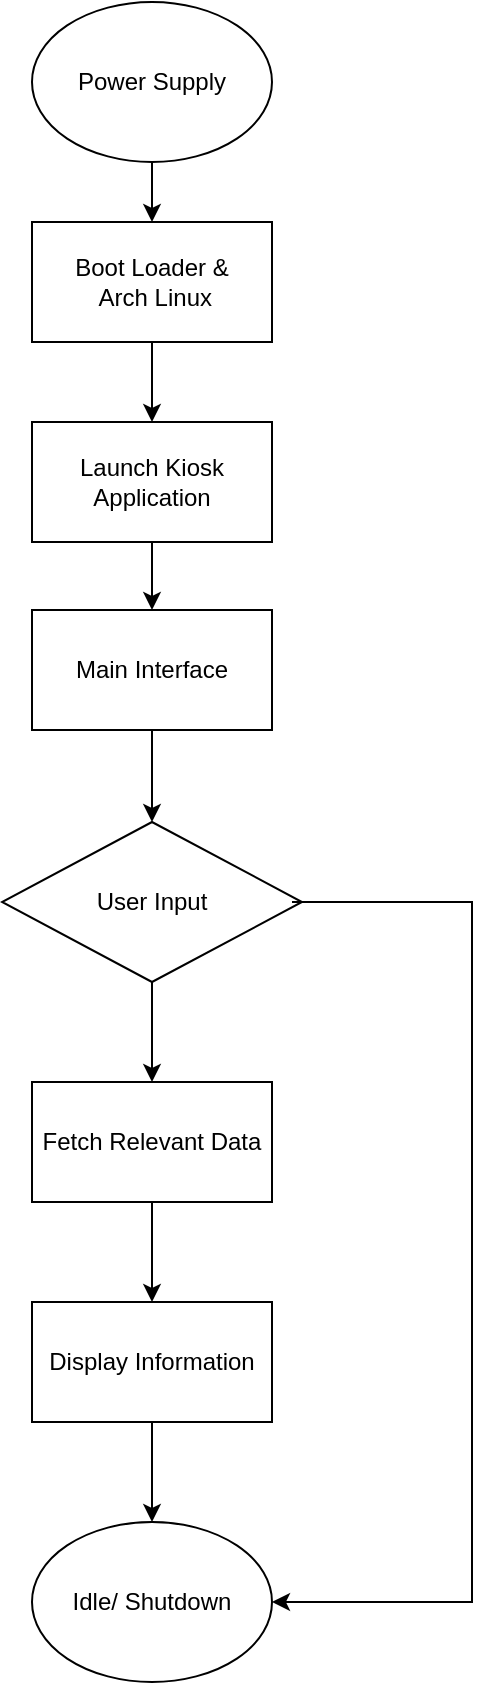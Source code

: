 <mxfile compressed="true" version="26.2.12"><diagram name="Page-1" id="eG5tvo9UgwHiR6DEYF9L"><mxGraphModel dx="526" dy="950" grid="1" gridSize="10" guides="1" tooltips="1" connect="1" arrows="1" fold="1" page="1" pageScale="1" pageWidth="583" pageHeight="827" math="0" shadow="0"><root><mxCell id="0"/><mxCell id="1" parent="0"/><mxCell id="c32ZY7MYhhRMc4Ojms5w-1" value="Power Supply" style="ellipse;whiteSpace=wrap;html=1;align=center;" parent="1" vertex="1"><mxGeometry x="220" y="50" width="120" height="80" as="geometry"/></mxCell><mxCell id="c32ZY7MYhhRMc4Ojms5w-4" value="&lt;div&gt;Boot Loader &amp;amp;&lt;/div&gt;&lt;div&gt;&amp;nbsp;Arch Linux&lt;/div&gt;" style="rounded=0;whiteSpace=wrap;html=1;" parent="1" vertex="1"><mxGeometry x="220" y="160" width="120" height="60" as="geometry"/></mxCell><mxCell id="c32ZY7MYhhRMc4Ojms5w-5" value="Launch Kiosk Application" style="rounded=0;whiteSpace=wrap;html=1;" parent="1" vertex="1"><mxGeometry x="220" y="260" width="120" height="60" as="geometry"/></mxCell><mxCell id="c32ZY7MYhhRMc4Ojms5w-6" value="Main Interface" style="rounded=0;whiteSpace=wrap;html=1;" parent="1" vertex="1"><mxGeometry x="220" y="354" width="120" height="60" as="geometry"/></mxCell><mxCell id="c32ZY7MYhhRMc4Ojms5w-7" value="User Input " style="rhombus;whiteSpace=wrap;html=1;" parent="1" vertex="1"><mxGeometry x="205" y="460" width="150" height="80" as="geometry"/></mxCell><mxCell id="uDsx8CJwIFzQs6q5QMoa-10" style="edgeStyle=orthogonalEdgeStyle;rounded=0;orthogonalLoop=1;jettySize=auto;html=1;exitX=0.5;exitY=1;exitDx=0;exitDy=0;entryX=0.5;entryY=0;entryDx=0;entryDy=0;" edge="1" parent="1" source="c32ZY7MYhhRMc4Ojms5w-8" target="uDsx8CJwIFzQs6q5QMoa-1"><mxGeometry relative="1" as="geometry"/></mxCell><mxCell id="c32ZY7MYhhRMc4Ojms5w-8" value="Fetch Relevant Data" style="rounded=0;whiteSpace=wrap;html=1;" parent="1" vertex="1"><mxGeometry x="220" y="590" width="120" height="60" as="geometry"/></mxCell><mxCell id="uDsx8CJwIFzQs6q5QMoa-11" style="edgeStyle=orthogonalEdgeStyle;rounded=0;orthogonalLoop=1;jettySize=auto;html=1;exitX=0.5;exitY=1;exitDx=0;exitDy=0;entryX=0.5;entryY=0;entryDx=0;entryDy=0;" edge="1" parent="1" source="uDsx8CJwIFzQs6q5QMoa-1" target="uDsx8CJwIFzQs6q5QMoa-2"><mxGeometry relative="1" as="geometry"/></mxCell><mxCell id="uDsx8CJwIFzQs6q5QMoa-1" value="Display Information" style="rounded=0;whiteSpace=wrap;html=1;" vertex="1" parent="1"><mxGeometry x="220" y="700" width="120" height="60" as="geometry"/></mxCell><mxCell id="uDsx8CJwIFzQs6q5QMoa-2" value="Idle/ Shutdown" style="ellipse;whiteSpace=wrap;html=1;align=center;" vertex="1" parent="1"><mxGeometry x="220" y="810" width="120" height="80" as="geometry"/></mxCell><mxCell id="uDsx8CJwIFzQs6q5QMoa-3" value="" style="edgeStyle=none;orthogonalLoop=1;jettySize=auto;html=1;rounded=0;entryX=1;entryY=0.5;entryDx=0;entryDy=0;" edge="1" parent="1" target="uDsx8CJwIFzQs6q5QMoa-2"><mxGeometry width="100" relative="1" as="geometry"><mxPoint x="350" y="500" as="sourcePoint"/><mxPoint x="440" y="870" as="targetPoint"/><Array as="points"><mxPoint x="440" y="500"/><mxPoint x="440" y="850"/></Array></mxGeometry></mxCell><mxCell id="uDsx8CJwIFzQs6q5QMoa-4" value="" style="endArrow=classic;html=1;rounded=0;entryX=0.5;entryY=0;entryDx=0;entryDy=0;" edge="1" parent="1" source="c32ZY7MYhhRMc4Ojms5w-1" target="c32ZY7MYhhRMc4Ojms5w-4"><mxGeometry width="50" height="50" relative="1" as="geometry"><mxPoint x="270" y="550" as="sourcePoint"/><mxPoint x="320" y="500" as="targetPoint"/></mxGeometry></mxCell><mxCell id="uDsx8CJwIFzQs6q5QMoa-5" value="" style="endArrow=classic;html=1;rounded=0;exitX=0.5;exitY=1;exitDx=0;exitDy=0;entryX=0.5;entryY=0;entryDx=0;entryDy=0;" edge="1" parent="1" source="c32ZY7MYhhRMc4Ojms5w-4" target="c32ZY7MYhhRMc4Ojms5w-5"><mxGeometry width="50" height="50" relative="1" as="geometry"><mxPoint x="270" y="550" as="sourcePoint"/><mxPoint x="320" y="500" as="targetPoint"/></mxGeometry></mxCell><mxCell id="uDsx8CJwIFzQs6q5QMoa-6" value="" style="endArrow=classic;html=1;rounded=0;exitX=0.5;exitY=1;exitDx=0;exitDy=0;entryX=0.5;entryY=0;entryDx=0;entryDy=0;" edge="1" parent="1" source="c32ZY7MYhhRMc4Ojms5w-5" target="c32ZY7MYhhRMc4Ojms5w-6"><mxGeometry width="50" height="50" relative="1" as="geometry"><mxPoint x="270" y="550" as="sourcePoint"/><mxPoint x="320" y="500" as="targetPoint"/></mxGeometry></mxCell><mxCell id="uDsx8CJwIFzQs6q5QMoa-7" value="" style="endArrow=classic;html=1;rounded=0;exitX=0.5;exitY=1;exitDx=0;exitDy=0;entryX=0.5;entryY=0;entryDx=0;entryDy=0;" edge="1" parent="1" source="c32ZY7MYhhRMc4Ojms5w-6" target="c32ZY7MYhhRMc4Ojms5w-7"><mxGeometry width="50" height="50" relative="1" as="geometry"><mxPoint x="270" y="550" as="sourcePoint"/><mxPoint x="320" y="500" as="targetPoint"/></mxGeometry></mxCell><mxCell id="uDsx8CJwIFzQs6q5QMoa-8" value="" style="endArrow=classic;html=1;rounded=0;entryX=0.5;entryY=0;entryDx=0;entryDy=0;" edge="1" parent="1" target="c32ZY7MYhhRMc4Ojms5w-8"><mxGeometry width="50" height="50" relative="1" as="geometry"><mxPoint x="280" y="540" as="sourcePoint"/><mxPoint x="320" y="500" as="targetPoint"/></mxGeometry></mxCell></root></mxGraphModel></diagram></mxfile>